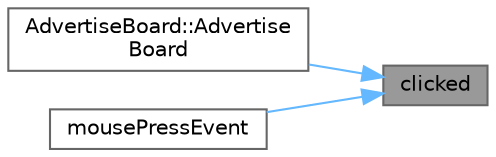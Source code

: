 digraph "clicked"
{
 // LATEX_PDF_SIZE
  bgcolor="transparent";
  edge [fontname=Helvetica,fontsize=10,labelfontname=Helvetica,labelfontsize=10];
  node [fontname=Helvetica,fontsize=10,shape=box,height=0.2,width=0.4];
  rankdir="RL";
  Node1 [id="Node000001",label="clicked",height=0.2,width=0.4,color="gray40", fillcolor="grey60", style="filled", fontcolor="black",tooltip=" "];
  Node1 -> Node2 [id="edge1_Node000001_Node000002",dir="back",color="steelblue1",style="solid",tooltip=" "];
  Node2 [id="Node000002",label="AdvertiseBoard::Advertise\lBoard",height=0.2,width=0.4,color="grey40", fillcolor="white", style="filled",URL="$class_advertise_board.html#aaa35abd3865158d084c97a2558c5d1bc",tooltip="构造函数"];
  Node1 -> Node3 [id="edge2_Node000001_Node000003",dir="back",color="steelblue1",style="solid",tooltip=" "];
  Node3 [id="Node000003",label="mousePressEvent",height=0.2,width=0.4,color="grey40", fillcolor="white", style="filled",URL="$class_nav_button.html#a7523c71b2bf60975302287ec8923f80e",tooltip="鼠标按下事件"];
}
